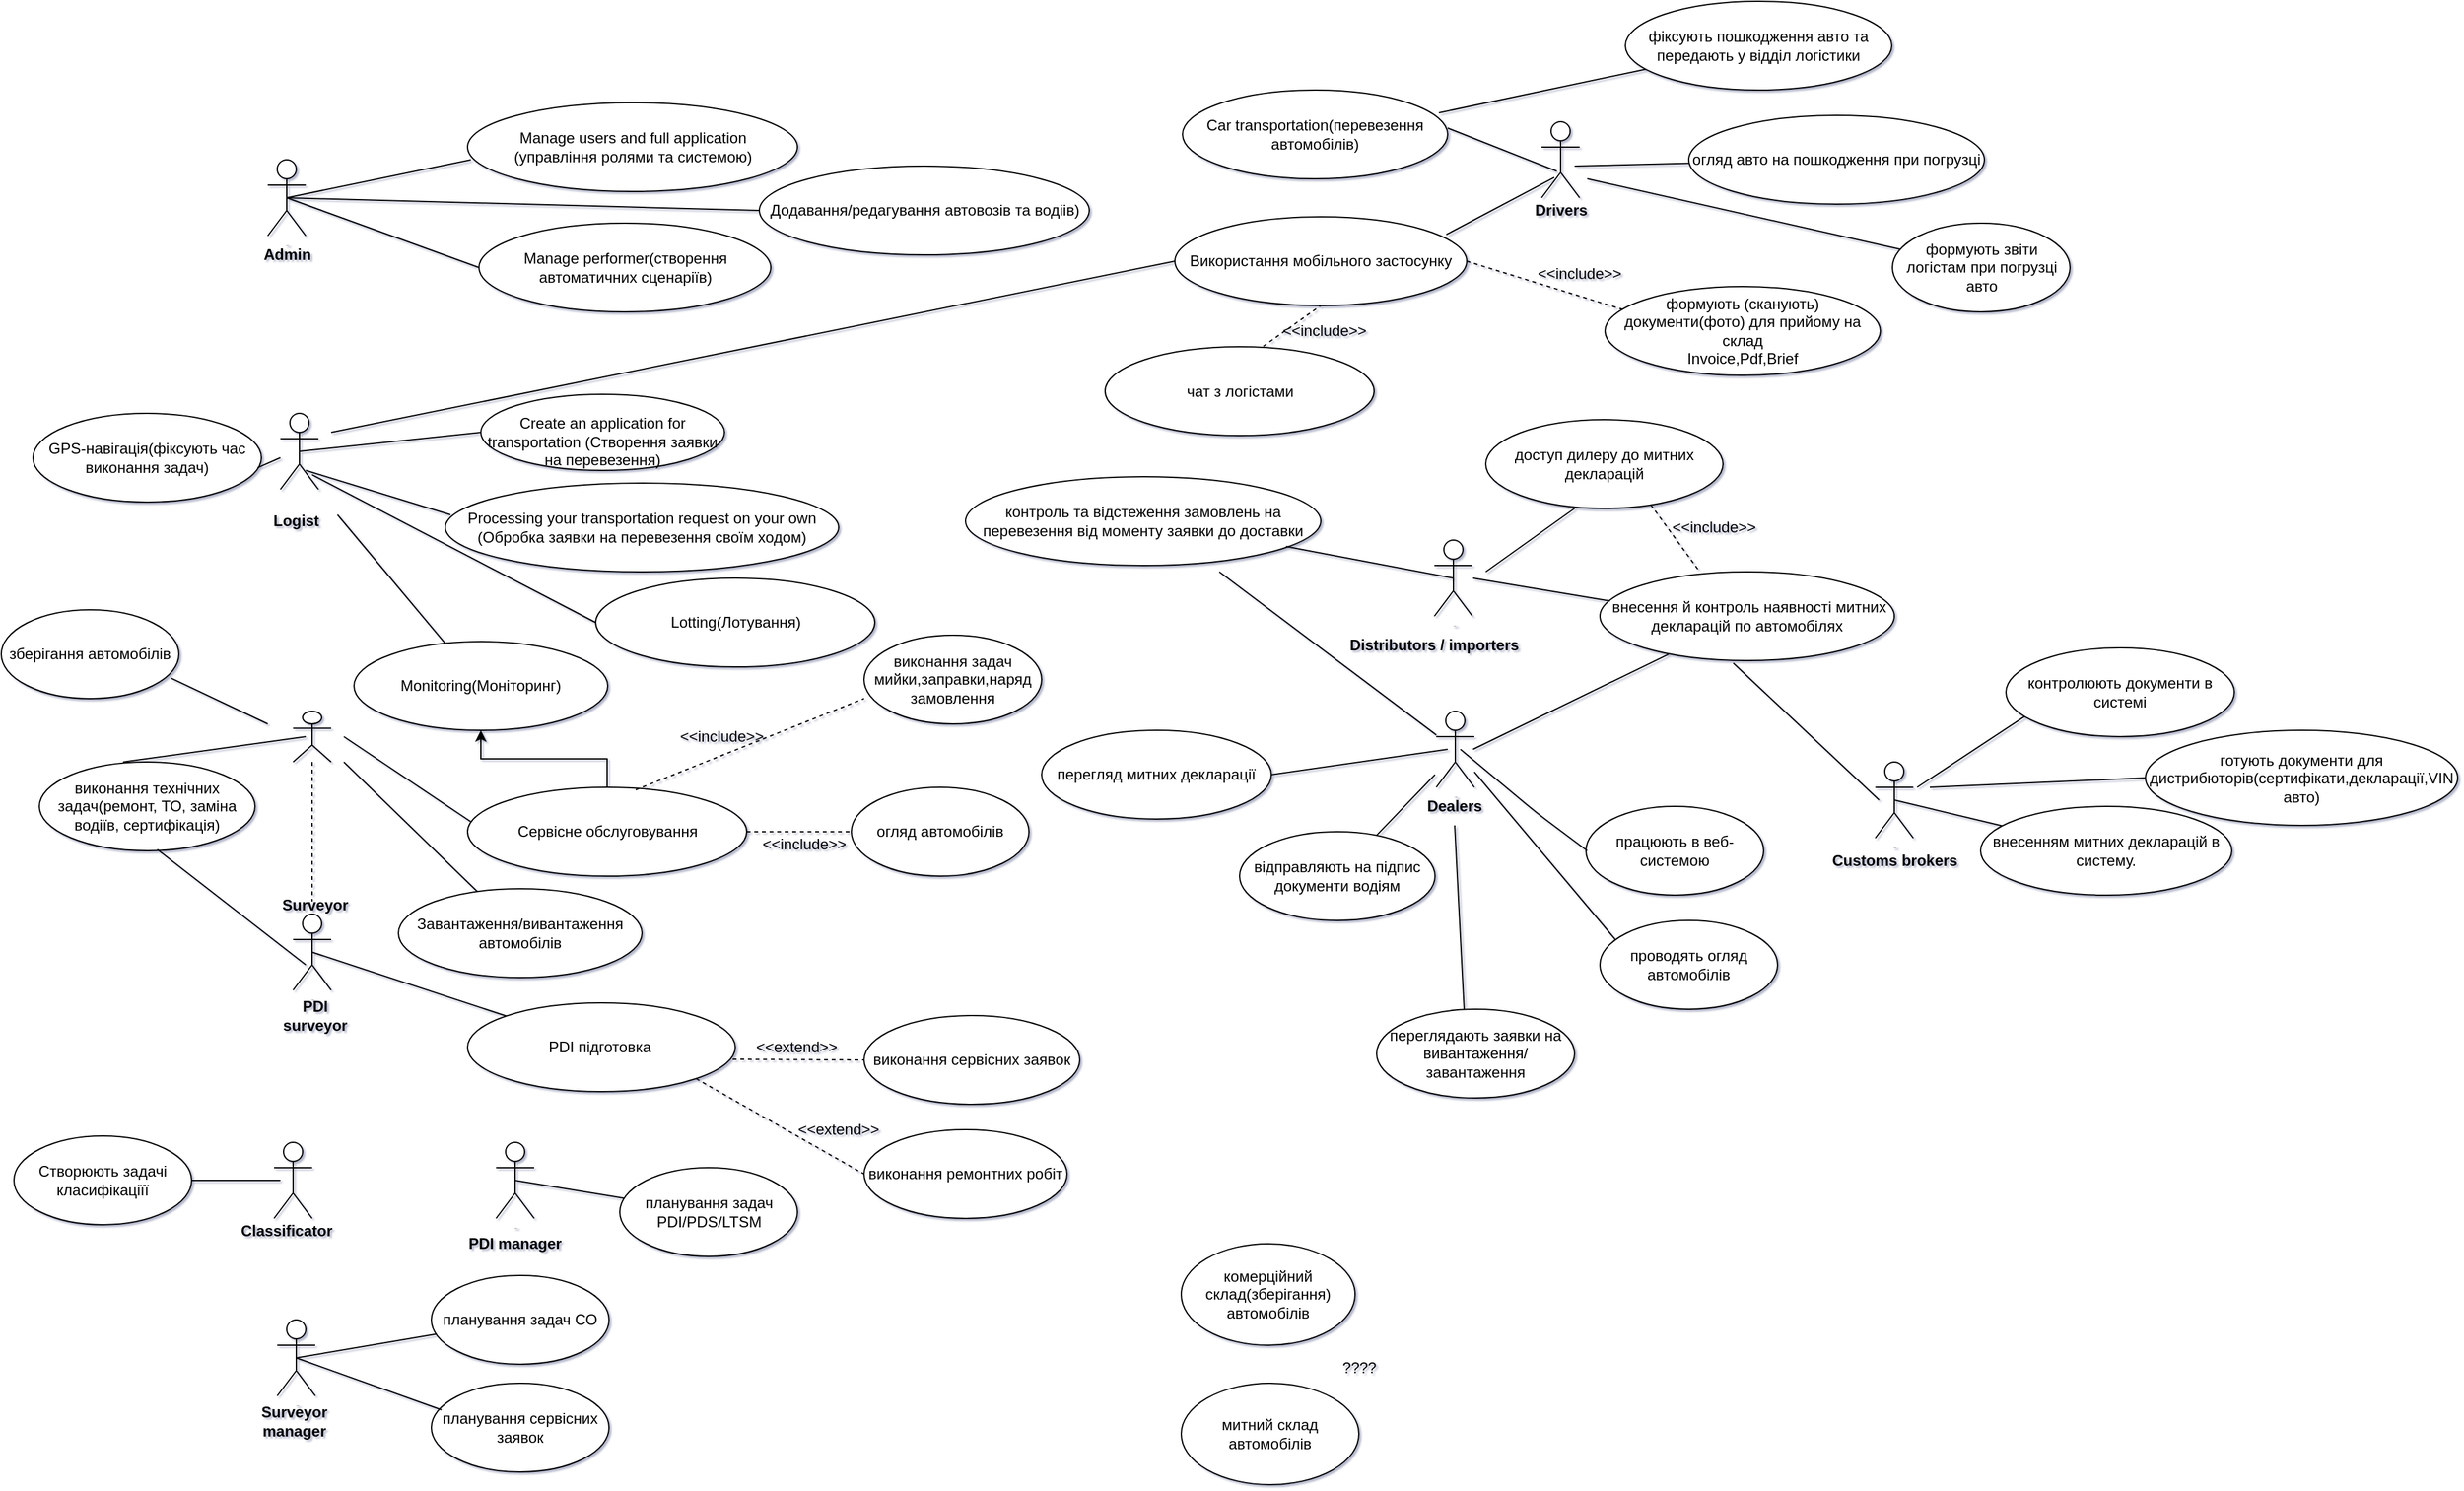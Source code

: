 <mxfile version="10.8.7" type="github"><diagram id="5whcgXVuGCMbvo6mKbPc" name="Page-1"><mxGraphModel dx="2461" dy="1965" grid="1" gridSize="10" guides="1" tooltips="1" connect="1" arrows="1" fold="1" page="1" pageScale="1" pageWidth="827" pageHeight="1169" background="none" math="0" shadow="1"><root><object label="" id="0"><mxCell/></object><mxCell id="1" parent="0"/><mxCell id="Q08epR4prEUGAhR8nIf7-2" value="Actor" style="shape=umlActor;verticalLabelPosition=bottom;labelBackgroundColor=#ffffff;verticalAlign=top;html=1;shadow=0;fontSize=1;" parent="1" vertex="1"><mxGeometry x="-150" y="-135" width="30" height="60" as="geometry"/></mxCell><mxCell id="Q08epR4prEUGAhR8nIf7-33" value="Actor" style="shape=umlActor;verticalLabelPosition=bottom;labelBackgroundColor=#ffffff;verticalAlign=top;html=1;noLabel=1;fontColor=none;fontSize=1;" parent="1" vertex="1"><mxGeometry x="-140" y="65" width="30" height="60" as="geometry"/></mxCell><mxCell id="Q08epR4prEUGAhR8nIf7-10" value="Manage users and full application&lt;br&gt;(управління ролями та системою)&lt;br&gt;" style="ellipse;whiteSpace=wrap;html=1;" parent="1" vertex="1"><mxGeometry x="7.5" y="-180" width="260" height="70" as="geometry"/></mxCell><mxCell id="Q08epR4prEUGAhR8nIf7-16" value="Manage performer(створення автоматичних сценаріїв)" style="ellipse;whiteSpace=wrap;html=1;" parent="1" vertex="1"><mxGeometry x="16.5" y="-85" width="230" height="70" as="geometry"/></mxCell><mxCell id="Q08epR4prEUGAhR8nIf7-21" value="&lt;br&gt;&lt;span&gt;Create an application for transportation (&lt;/span&gt;&lt;span&gt;Створення заявки на перевезення)&lt;/span&gt;&lt;br&gt;" style="ellipse;whiteSpace=wrap;html=1;" parent="1" vertex="1"><mxGeometry x="18" y="50" width="192" height="60" as="geometry"/></mxCell><mxCell id="Q08epR4prEUGAhR8nIf7-61" value="Processing your transportation request on your own (&lt;span&gt;Обробка заявки на перевезення своїм ходом)&lt;/span&gt;&lt;br&gt;" style="ellipse;whiteSpace=wrap;html=1;" parent="1" vertex="1"><mxGeometry x="-10" y="120" width="310" height="70" as="geometry"/></mxCell><mxCell id="Q08epR4prEUGAhR8nIf7-64" value="Lotting(Лотування)" style="ellipse;whiteSpace=wrap;html=1;" parent="1" vertex="1"><mxGeometry x="108.5" y="195" width="220" height="70" as="geometry"/></mxCell><mxCell id="Q08epR4prEUGAhR8nIf7-65" value="Monitoring(Моніторинг)" style="ellipse;whiteSpace=wrap;html=1;" parent="1" vertex="1"><mxGeometry x="-82" y="245" width="200" height="70" as="geometry"/></mxCell><mxCell id="uqE7PagjsA2GaPM_TBdZ-7" value="" style="edgeStyle=orthogonalEdgeStyle;rounded=0;orthogonalLoop=1;jettySize=auto;html=1;" edge="1" parent="1" source="Q08epR4prEUGAhR8nIf7-73" target="Q08epR4prEUGAhR8nIf7-65"><mxGeometry relative="1" as="geometry"/></mxCell><mxCell id="Q08epR4prEUGAhR8nIf7-73" value="Сервісне обслуговування" style="ellipse;whiteSpace=wrap;html=1;shadow=0;" parent="1" vertex="1"><mxGeometry x="7.5" y="360" width="220" height="70" as="geometry"/></mxCell><mxCell id="Q08epR4prEUGAhR8nIf7-74" value="PDI підготовка&amp;nbsp;" style="ellipse;whiteSpace=wrap;html=1;shadow=0;" parent="1" vertex="1"><mxGeometry x="7.5" y="530" width="211" height="70" as="geometry"/></mxCell><mxCell id="Q08epR4prEUGAhR8nIf7-76" value="Actor" style="shape=umlActor;verticalLabelPosition=bottom;labelBackgroundColor=#ffffff;verticalAlign=top;html=1;shadow=0;fontSize=1;" parent="1" vertex="1"><mxGeometry x="854" y="-165" width="30" height="60" as="geometry"/></mxCell><mxCell id="Q08epR4prEUGAhR8nIf7-78" value="Використання мобільного застосунку" style="ellipse;whiteSpace=wrap;html=1;shadow=0;" parent="1" vertex="1"><mxGeometry x="565" y="-90" width="230" height="70" as="geometry"/></mxCell><mxCell id="Q08epR4prEUGAhR8nIf7-82" value="Admin" style="text;html=1;strokeColor=none;fillColor=none;align=center;verticalAlign=middle;whiteSpace=wrap;rounded=0;shadow=0;fontStyle=1" parent="1" vertex="1"><mxGeometry x="-167.5" y="-70" width="65" height="20" as="geometry"/></mxCell><mxCell id="Q08epR4prEUGAhR8nIf7-84" value="Logist" style="text;html=1;strokeColor=none;fillColor=none;align=center;verticalAlign=middle;whiteSpace=wrap;rounded=0;shadow=0;fontStyle=1" parent="1" vertex="1"><mxGeometry x="-160" y="140" width="65" height="20" as="geometry"/></mxCell><mxCell id="Q08epR4prEUGAhR8nIf7-86" value="Drivers" style="text;html=1;strokeColor=none;fillColor=none;align=center;verticalAlign=middle;whiteSpace=wrap;rounded=0;shadow=0;fontStyle=1" parent="1" vertex="1"><mxGeometry x="836.5" y="-105" width="65" height="20" as="geometry"/></mxCell><mxCell id="Q08epR4prEUGAhR8nIf7-97" value="&lt;br&gt;&lt;span&gt;Surveyor&lt;/span&gt;&lt;br&gt;" style="text;html=1;strokeColor=none;fillColor=none;align=center;verticalAlign=middle;whiteSpace=wrap;rounded=0;shadow=0;fontStyle=1" parent="1" vertex="1"><mxGeometry x="-150" y="430" width="75" height="30" as="geometry"/></mxCell><mxCell id="Q08epR4prEUGAhR8nIf7-99" value="PDI surveyor" style="text;html=1;strokeColor=none;fillColor=none;align=center;verticalAlign=middle;whiteSpace=wrap;rounded=0;shadow=0;fontStyle=1" parent="1" vertex="1"><mxGeometry x="-145" y="530" width="65" height="20" as="geometry"/></mxCell><mxCell id="Q08epR4prEUGAhR8nIf7-102" value="Actor" style="shape=umlActor;verticalLabelPosition=bottom;labelBackgroundColor=#ffffff;verticalAlign=top;html=1;outlineConnect=0;shadow=0;fontSize=1;fontColor=none;" parent="1" vertex="1"><mxGeometry x="769.5" y="165" width="30" height="60" as="geometry"/></mxCell><mxCell id="Q08epR4prEUGAhR8nIf7-103" value="Actor" style="shape=umlActor;verticalLabelPosition=bottom;labelBackgroundColor=#ffffff;verticalAlign=top;html=1;outlineConnect=0;shadow=0;fontSize=1;fontColor=none;" parent="1" vertex="1"><mxGeometry x="1117" y="340" width="30" height="60" as="geometry"/></mxCell><mxCell id="Q08epR4prEUGAhR8nIf7-104" value="&lt;br&gt;&lt;span&gt;Distributors / importers&lt;/span&gt;&lt;br&gt;" style="text;html=1;strokeColor=none;fillColor=none;align=center;verticalAlign=middle;whiteSpace=wrap;rounded=0;shadow=0;fontStyle=1" parent="1" vertex="1"><mxGeometry x="701" y="225" width="137" height="30" as="geometry"/></mxCell><mxCell id="Q08epR4prEUGAhR8nIf7-106" value="&lt;br&gt;&lt;span&gt;Customs brokers&lt;/span&gt;&lt;br&gt;" style="text;html=1;strokeColor=none;fillColor=none;align=center;verticalAlign=middle;whiteSpace=wrap;rounded=0;shadow=0;fontStyle=1" parent="1" vertex="1"><mxGeometry x="1063.5" y="395" width="137" height="30" as="geometry"/></mxCell><mxCell id="Q08epR4prEUGAhR8nIf7-107" value="Actor" style="shape=umlActor;verticalLabelPosition=bottom;labelBackgroundColor=#ffffff;verticalAlign=top;html=1;outlineConnect=0;shadow=0;fontSize=1;fontColor=none;" parent="1" vertex="1"><mxGeometry x="771" y="300" width="30" height="60" as="geometry"/></mxCell><mxCell id="Q08epR4prEUGAhR8nIf7-109" value="Dealers" style="text;html=1;strokeColor=none;fillColor=none;align=center;verticalAlign=middle;whiteSpace=wrap;rounded=0;shadow=0;fontStyle=1" parent="1" vertex="1"><mxGeometry x="717" y="360" width="137" height="30" as="geometry"/></mxCell><mxCell id="Q08epR4prEUGAhR8nIf7-110" value="Додавання/редагування автовозів та водіів)&lt;br&gt;" style="ellipse;whiteSpace=wrap;html=1;" parent="1" vertex="1"><mxGeometry x="237.5" y="-130" width="260" height="70" as="geometry"/></mxCell><mxCell id="phRcH1ESiRIvlaLtqdOY-1" value="&lt;span&gt;контроль та відстеження замовлень на перевезення від моменту заявки до доставки&lt;/span&gt;" style="ellipse;whiteSpace=wrap;html=1;shadow=0;" parent="1" vertex="1"><mxGeometry x="400" y="115" width="280" height="70" as="geometry"/></mxCell><mxCell id="phRcH1ESiRIvlaLtqdOY-2" value="&lt;div dir=&quot;ltr&quot; id=&quot;tw-target-text&quot;&gt;&lt;span tabindex=&quot;0&quot; lang=&quot;en&quot;&gt;Car transportation(перевезення автомобілів)&lt;/span&gt;&lt;/div&gt;" style="ellipse;whiteSpace=wrap;html=1;shadow=0;fontFamily=Helvetica;" parent="1" vertex="1"><mxGeometry x="571" y="-190" width="209" height="70" as="geometry"/></mxCell><mxCell id="phRcH1ESiRIvlaLtqdOY-27" value="" style="endArrow=none;html=1;fontFamily=Helvetica;fontSize=1;fontColor=none;exitX=0.902;exitY=0.786;exitDx=0;exitDy=0;exitPerimeter=0;entryX=0.5;entryY=0.5;entryDx=0;entryDy=0;entryPerimeter=0;" parent="1" source="phRcH1ESiRIvlaLtqdOY-1" target="Q08epR4prEUGAhR8nIf7-102" edge="1"><mxGeometry width="50" height="50" relative="1" as="geometry"><mxPoint x="690" y="220" as="sourcePoint"/><mxPoint x="740" y="170" as="targetPoint"/></mxGeometry></mxCell><mxCell id="phRcH1ESiRIvlaLtqdOY-30" value="" style="endArrow=none;html=1;fontFamily=Helvetica;fontSize=1;fontColor=none;entryX=0.4;entryY=0.65;entryDx=0;entryDy=0;entryPerimeter=0;" parent="1" target="Q08epR4prEUGAhR8nIf7-76" edge="1"><mxGeometry width="50" height="50" relative="1" as="geometry"><mxPoint x="780" y="-160" as="sourcePoint"/><mxPoint x="830" y="-210" as="targetPoint"/></mxGeometry></mxCell><mxCell id="phRcH1ESiRIvlaLtqdOY-32" value="" style="endArrow=none;html=1;fontFamily=Helvetica;fontSize=1;fontColor=none;entryX=0.333;entryY=0.733;entryDx=0;entryDy=0;entryPerimeter=0;exitX=0.93;exitY=0.2;exitDx=0;exitDy=0;exitPerimeter=0;" parent="1" source="Q08epR4prEUGAhR8nIf7-78" target="Q08epR4prEUGAhR8nIf7-76" edge="1"><mxGeometry width="50" height="50" relative="1" as="geometry"><mxPoint x="777" y="-60" as="sourcePoint"/><mxPoint x="827" y="-110" as="targetPoint"/></mxGeometry></mxCell><mxCell id="phRcH1ESiRIvlaLtqdOY-41" value="Actor" style="shape=umlActor;verticalLabelPosition=bottom;labelBackgroundColor=#ffffff;verticalAlign=top;html=1;outlineConnect=0;shadow=0;fontFamily=Helvetica;fontSize=1;fontColor=none;" parent="1" vertex="1"><mxGeometry x="-130" y="460" width="30" height="60" as="geometry"/></mxCell><mxCell id="phRcH1ESiRIvlaLtqdOY-42" value="" style="shape=umlLifeline;participant=umlActor;perimeter=lifelinePerimeter;whiteSpace=wrap;html=1;container=1;collapsible=0;recursiveResize=0;verticalAlign=top;spacingTop=36;labelBackgroundColor=#ffffff;outlineConnect=0;shadow=0;fontFamily=Helvetica;fontSize=1;fontColor=none;" parent="1" vertex="1"><mxGeometry x="-130" y="300" width="30" height="150" as="geometry"/></mxCell><mxCell id="phRcH1ESiRIvlaLtqdOY-49" value="" style="endArrow=none;html=1;fontFamily=Helvetica;fontSize=1;fontColor=none;entryX=0.011;entryY=0.386;entryDx=0;entryDy=0;entryPerimeter=0;" parent="1" target="Q08epR4prEUGAhR8nIf7-73" edge="1"><mxGeometry width="50" height="50" relative="1" as="geometry"><mxPoint x="-90" y="320" as="sourcePoint"/><mxPoint y="430" as="targetPoint"/><Array as="points"/></mxGeometry></mxCell><mxCell id="phRcH1ESiRIvlaLtqdOY-50" value="" style="endArrow=none;dashed=1;html=1;fontFamily=Helvetica;fontSize=1;fontColor=none;entryX=0.5;entryY=1;entryDx=0;entryDy=0;" parent="1" target="Q08epR4prEUGAhR8nIf7-78" edge="1"><mxGeometry width="50" height="50" relative="1" as="geometry"><mxPoint x="620" y="22.5" as="sourcePoint"/><mxPoint x="670" y="-10" as="targetPoint"/></mxGeometry></mxCell><mxCell id="phRcH1ESiRIvlaLtqdOY-51" value="чат з логістами" style="ellipse;html=1;shadow=0;fontFamily=Helvetica;fontSize=12;fontColor=none;" parent="1" vertex="1"><mxGeometry x="510" y="12.5" width="212" height="70" as="geometry"/></mxCell><mxCell id="phRcH1ESiRIvlaLtqdOY-56" value="&amp;lt;&amp;lt;include&amp;gt;&amp;gt;" style="text;html=1;strokeColor=none;fillColor=none;align=center;verticalAlign=middle;whiteSpace=wrap;rounded=0;shadow=0;fontFamily=Helvetica;fontSize=12;fontColor=none;" parent="1" vertex="1"><mxGeometry x="663" y="-10" width="40" height="20" as="geometry"/></mxCell><mxCell id="phRcH1ESiRIvlaLtqdOY-63" value="" style="endArrow=none;html=1;fontFamily=Helvetica;fontSize=12;fontColor=none;exitX=0.5;exitY=0.5;exitDx=0;exitDy=0;exitPerimeter=0;" parent="1" source="phRcH1ESiRIvlaLtqdOY-41" target="Q08epR4prEUGAhR8nIf7-74" edge="1"><mxGeometry width="50" height="50" relative="1" as="geometry"><mxPoint x="-170" y="700" as="sourcePoint"/><mxPoint x="-120" y="650" as="targetPoint"/></mxGeometry></mxCell><mxCell id="phRcH1ESiRIvlaLtqdOY-69" value="" style="endArrow=none;html=1;fontFamily=Helvetica;fontSize=12;fontColor=none;" parent="1" target="Q08epR4prEUGAhR8nIf7-107" edge="1"><mxGeometry width="50" height="50" relative="1" as="geometry"><mxPoint x="600" y="190" as="sourcePoint"/><mxPoint x="843" y="225" as="targetPoint"/></mxGeometry></mxCell><mxCell id="phRcH1ESiRIvlaLtqdOY-70" value="" style="endArrow=none;html=1;fontFamily=Helvetica;fontSize=12;fontColor=none;entryX=0.01;entryY=0.643;entryDx=0;entryDy=0;entryPerimeter=0;exitX=0.5;exitY=0.5;exitDx=0;exitDy=0;exitPerimeter=0;" parent="1" source="Q08epR4prEUGAhR8nIf7-2" target="Q08epR4prEUGAhR8nIf7-10" edge="1"><mxGeometry width="50" height="50" relative="1" as="geometry"><mxPoint x="-90" y="-105" as="sourcePoint"/><mxPoint x="-40" y="-155" as="targetPoint"/></mxGeometry></mxCell><mxCell id="phRcH1ESiRIvlaLtqdOY-71" value="" style="endArrow=none;html=1;fontFamily=Helvetica;fontSize=12;fontColor=none;entryX=0;entryY=0.5;entryDx=0;entryDy=0;exitX=0.5;exitY=0.5;exitDx=0;exitDy=0;exitPerimeter=0;" parent="1" source="Q08epR4prEUGAhR8nIf7-2" target="Q08epR4prEUGAhR8nIf7-16" edge="1"><mxGeometry width="50" height="50" relative="1" as="geometry"><mxPoint x="-70" y="20" as="sourcePoint"/><mxPoint x="-20" y="-30" as="targetPoint"/></mxGeometry></mxCell><mxCell id="phRcH1ESiRIvlaLtqdOY-72" value="" style="endArrow=none;html=1;fontFamily=Helvetica;fontSize=12;fontColor=none;entryX=0;entryY=0.5;entryDx=0;entryDy=0;exitX=0.5;exitY=0.5;exitDx=0;exitDy=0;exitPerimeter=0;" parent="1" source="Q08epR4prEUGAhR8nIf7-2" target="Q08epR4prEUGAhR8nIf7-110" edge="1"><mxGeometry width="50" height="50" relative="1" as="geometry"><mxPoint x="-22.5" y="-70" as="sourcePoint"/><mxPoint x="27.5" y="-120" as="targetPoint"/></mxGeometry></mxCell><mxCell id="phRcH1ESiRIvlaLtqdOY-73" value="Завантаження/вивантаження автомобілів" style="ellipse;whiteSpace=wrap;html=1;shadow=0;fontFamily=Helvetica;fontSize=12;fontColor=none;" parent="1" vertex="1"><mxGeometry x="-47" y="440" width="192" height="70" as="geometry"/></mxCell><mxCell id="phRcH1ESiRIvlaLtqdOY-74" value="" style="endArrow=none;html=1;fontFamily=Helvetica;fontSize=12;fontColor=none;" parent="1" target="phRcH1ESiRIvlaLtqdOY-73" edge="1"><mxGeometry width="50" height="50" relative="1" as="geometry"><mxPoint x="-90" y="340" as="sourcePoint"/><mxPoint x="90" y="450" as="targetPoint"/></mxGeometry></mxCell><mxCell id="phRcH1ESiRIvlaLtqdOY-75" value="&amp;lt;&amp;lt;extend&amp;gt;&amp;gt;" style="text;html=1;strokeColor=none;fillColor=none;align=center;verticalAlign=middle;whiteSpace=wrap;rounded=0;shadow=0;fontFamily=Helvetica;fontSize=12;fontColor=none;" parent="1" vertex="1"><mxGeometry x="246.5" y="555" width="40" height="20" as="geometry"/></mxCell><mxCell id="phRcH1ESiRIvlaLtqdOY-78" value="" style="endArrow=none;dashed=1;html=1;fontFamily=Helvetica;fontSize=12;fontColor=none;" parent="1" edge="1"><mxGeometry width="50" height="50" relative="1" as="geometry"><mxPoint x="216.5" y="574.5" as="sourcePoint"/><mxPoint x="320" y="575" as="targetPoint"/></mxGeometry></mxCell><mxCell id="phRcH1ESiRIvlaLtqdOY-79" value="виконання сервісних заявок" style="ellipse;whiteSpace=wrap;html=1;shadow=0;fontFamily=Helvetica;fontSize=12;fontColor=none;" parent="1" vertex="1"><mxGeometry x="320" y="540" width="170" height="70" as="geometry"/></mxCell><mxCell id="phRcH1ESiRIvlaLtqdOY-80" value="виконання ремонтних робіт" style="ellipse;whiteSpace=wrap;html=1;shadow=0;fontFamily=Helvetica;fontSize=12;fontColor=none;" parent="1" vertex="1"><mxGeometry x="320" y="630" width="160" height="70" as="geometry"/></mxCell><mxCell id="phRcH1ESiRIvlaLtqdOY-81" value="" style="endArrow=none;dashed=1;html=1;fontFamily=Helvetica;fontSize=12;fontColor=none;entryX=0;entryY=0.5;entryDx=0;entryDy=0;exitX=1;exitY=1;exitDx=0;exitDy=0;" parent="1" source="Q08epR4prEUGAhR8nIf7-74" target="phRcH1ESiRIvlaLtqdOY-80" edge="1"><mxGeometry width="50" height="50" relative="1" as="geometry"><mxPoint x="150" y="720" as="sourcePoint"/><mxPoint x="200" y="670" as="targetPoint"/></mxGeometry></mxCell><mxCell id="phRcH1ESiRIvlaLtqdOY-82" value="&amp;lt;&amp;lt;extend&amp;gt;&amp;gt;" style="text;html=1;strokeColor=none;fillColor=none;align=center;verticalAlign=middle;whiteSpace=wrap;rounded=0;shadow=0;fontFamily=Helvetica;fontSize=12;fontColor=none;" parent="1" vertex="1"><mxGeometry x="280" y="620" width="40" height="20" as="geometry"/></mxCell><mxCell id="phRcH1ESiRIvlaLtqdOY-86" value="" style="endArrow=none;html=1;fontFamily=Helvetica;fontSize=12;fontColor=none;entryX=0;entryY=0.5;entryDx=0;entryDy=0;exitX=0.5;exitY=0.5;exitDx=0;exitDy=0;exitPerimeter=0;" parent="1" source="Q08epR4prEUGAhR8nIf7-33" target="Q08epR4prEUGAhR8nIf7-21" edge="1"><mxGeometry width="50" height="50" relative="1" as="geometry"><mxPoint x="-90" y="60" as="sourcePoint"/><mxPoint x="-40" y="10" as="targetPoint"/></mxGeometry></mxCell><mxCell id="phRcH1ESiRIvlaLtqdOY-87" value="" style="endArrow=none;html=1;fontFamily=Helvetica;fontSize=12;fontColor=none;entryX=0.013;entryY=0.357;entryDx=0;entryDy=0;entryPerimeter=0;" parent="1" target="Q08epR4prEUGAhR8nIf7-61" edge="1"><mxGeometry width="50" height="50" relative="1" as="geometry"><mxPoint x="-120" y="110" as="sourcePoint"/><mxPoint x="-30" y="20" as="targetPoint"/></mxGeometry></mxCell><mxCell id="phRcH1ESiRIvlaLtqdOY-88" value="" style="endArrow=none;html=1;fontFamily=Helvetica;fontSize=12;fontColor=none;entryX=0;entryY=0.5;entryDx=0;entryDy=0;exitX=0.833;exitY=0.808;exitDx=0;exitDy=0;exitPerimeter=0;" parent="1" source="Q08epR4prEUGAhR8nIf7-33" target="Q08epR4prEUGAhR8nIf7-64" edge="1"><mxGeometry width="50" height="50" relative="1" as="geometry"><mxPoint x="-50" y="270" as="sourcePoint"/><mxPoint y="220" as="targetPoint"/></mxGeometry></mxCell><mxCell id="phRcH1ESiRIvlaLtqdOY-89" value="" style="endArrow=none;html=1;fontFamily=Helvetica;fontSize=12;fontColor=none;exitX=1;exitY=0.25;exitDx=0;exitDy=0;" parent="1" source="Q08epR4prEUGAhR8nIf7-84" target="Q08epR4prEUGAhR8nIf7-65" edge="1"><mxGeometry width="50" height="50" relative="1" as="geometry"><mxPoint x="-100" y="120" as="sourcePoint"/><mxPoint x="-30" y="220" as="targetPoint"/></mxGeometry></mxCell><mxCell id="phRcH1ESiRIvlaLtqdOY-92" value="&lt;span&gt;&amp;nbsp;внесення й контроль наявності митних декларацій по автомобілях&lt;/span&gt;" style="ellipse;whiteSpace=wrap;html=1;shadow=0;fontFamily=Helvetica;fontSize=12;fontColor=none;" parent="1" vertex="1"><mxGeometry x="900" y="190" width="232" height="70" as="geometry"/></mxCell><mxCell id="phRcH1ESiRIvlaLtqdOY-93" value="" style="endArrow=none;html=1;fontFamily=Helvetica;fontSize=12;fontColor=none;entryX=0.034;entryY=0.329;entryDx=0;entryDy=0;entryPerimeter=0;" parent="1" target="phRcH1ESiRIvlaLtqdOY-92" edge="1"><mxGeometry width="50" height="50" relative="1" as="geometry"><mxPoint x="800" y="195" as="sourcePoint"/><mxPoint x="900" y="210" as="targetPoint"/></mxGeometry></mxCell><mxCell id="phRcH1ESiRIvlaLtqdOY-94" value="" style="endArrow=none;html=1;fontFamily=Helvetica;fontSize=12;fontColor=none;entryX=0.233;entryY=0.929;entryDx=0;entryDy=0;entryPerimeter=0;" parent="1" target="phRcH1ESiRIvlaLtqdOY-92" edge="1"><mxGeometry width="50" height="50" relative="1" as="geometry"><mxPoint x="800" y="330" as="sourcePoint"/><mxPoint x="950" y="310" as="targetPoint"/></mxGeometry></mxCell><mxCell id="phRcH1ESiRIvlaLtqdOY-95" value="" style="endArrow=none;html=1;fontFamily=Helvetica;fontSize=12;fontColor=none;entryX=0.453;entryY=1.029;entryDx=0;entryDy=0;entryPerimeter=0;" parent="1" target="phRcH1ESiRIvlaLtqdOY-92" edge="1"><mxGeometry width="50" height="50" relative="1" as="geometry"><mxPoint x="1120" y="370" as="sourcePoint"/><mxPoint x="970" y="390" as="targetPoint"/></mxGeometry></mxCell><mxCell id="phRcH1ESiRIvlaLtqdOY-96" value="&lt;span&gt;доступ дилеру до митних декларацій&lt;/span&gt;" style="ellipse;whiteSpace=wrap;html=1;shadow=0;fontFamily=Helvetica;fontSize=12;fontColor=none;" parent="1" vertex="1"><mxGeometry x="810" y="70" width="187" height="70" as="geometry"/></mxCell><mxCell id="phRcH1ESiRIvlaLtqdOY-97" value="" style="endArrow=none;html=1;fontFamily=Helvetica;fontSize=12;fontColor=none;" parent="1" edge="1"><mxGeometry width="50" height="50" relative="1" as="geometry"><mxPoint x="810" y="190" as="sourcePoint"/><mxPoint x="880" y="140" as="targetPoint"/></mxGeometry></mxCell><mxCell id="phRcH1ESiRIvlaLtqdOY-98" value="" style="endArrow=none;dashed=1;html=1;fontFamily=Helvetica;fontSize=12;fontColor=none;entryX=0.336;entryY=-0.014;entryDx=0;entryDy=0;entryPerimeter=0;exitX=0.695;exitY=0.957;exitDx=0;exitDy=0;exitPerimeter=0;" parent="1" source="phRcH1ESiRIvlaLtqdOY-96" target="phRcH1ESiRIvlaLtqdOY-92" edge="1"><mxGeometry width="50" height="50" relative="1" as="geometry"><mxPoint x="930" y="190" as="sourcePoint"/><mxPoint x="980" y="140" as="targetPoint"/></mxGeometry></mxCell><mxCell id="phRcH1ESiRIvlaLtqdOY-99" value="&amp;lt;&amp;lt;include&amp;gt;&amp;gt;" style="text;html=1;strokeColor=none;fillColor=none;align=center;verticalAlign=middle;whiteSpace=wrap;rounded=0;shadow=0;fontFamily=Helvetica;fontSize=12;fontColor=none;" parent="1" vertex="1"><mxGeometry x="970" y="145" width="40" height="20" as="geometry"/></mxCell><mxCell id="phRcH1ESiRIvlaLtqdOY-100" value="&lt;span&gt;внесенням митних декларацій в систему.&lt;/span&gt;&lt;br&gt;" style="ellipse;whiteSpace=wrap;html=1;shadow=0;fontFamily=Helvetica;fontSize=12;fontColor=none;" parent="1" vertex="1"><mxGeometry x="1200" y="375" width="198" height="70" as="geometry"/></mxCell><mxCell id="phRcH1ESiRIvlaLtqdOY-101" value="" style="endArrow=none;html=1;fontFamily=Helvetica;fontSize=12;fontColor=none;entryX=0.5;entryY=0.5;entryDx=0;entryDy=0;entryPerimeter=0;" parent="1" source="phRcH1ESiRIvlaLtqdOY-100" target="Q08epR4prEUGAhR8nIf7-103" edge="1"><mxGeometry width="50" height="50" relative="1" as="geometry"><mxPoint x="690" y="520" as="sourcePoint"/><mxPoint x="740" y="470" as="targetPoint"/></mxGeometry></mxCell><mxCell id="phRcH1ESiRIvlaLtqdOY-103" value="&lt;span&gt;перегляд митних декларації&lt;/span&gt;" style="ellipse;whiteSpace=wrap;html=1;shadow=0;fontFamily=Helvetica;fontSize=12;fontColor=none;" parent="1" vertex="1"><mxGeometry x="460" y="315" width="181" height="70" as="geometry"/></mxCell><mxCell id="phRcH1ESiRIvlaLtqdOY-105" value="" style="endArrow=none;html=1;fontFamily=Helvetica;fontSize=12;fontColor=none;exitX=1;exitY=0.5;exitDx=0;exitDy=0;" parent="1" source="phRcH1ESiRIvlaLtqdOY-103" edge="1"><mxGeometry width="50" height="50" relative="1" as="geometry"><mxPoint x="670" y="380" as="sourcePoint"/><mxPoint x="780" y="330" as="targetPoint"/></mxGeometry></mxCell><mxCell id="phRcH1ESiRIvlaLtqdOY-106" value="&lt;span&gt;планування сервісних заявок&lt;/span&gt;" style="ellipse;whiteSpace=wrap;html=1;shadow=0;fontFamily=Helvetica;fontSize=12;fontColor=none;" parent="1" vertex="1"><mxGeometry x="-21" y="830" width="140" height="70" as="geometry"/></mxCell><mxCell id="phRcH1ESiRIvlaLtqdOY-109" value="&lt;span&gt;планування задач PDI/PDS/LTSM&lt;/span&gt;" style="ellipse;whiteSpace=wrap;html=1;shadow=0;fontFamily=Helvetica;fontSize=12;fontColor=none;" parent="1" vertex="1"><mxGeometry x="127.5" y="660" width="140" height="70" as="geometry"/></mxCell><mxCell id="phRcH1ESiRIvlaLtqdOY-110" value="виконання задач мийки,заправки,наряд замовлення" style="ellipse;whiteSpace=wrap;html=1;shadow=0;fontFamily=Helvetica;fontSize=12;fontColor=none;" parent="1" vertex="1"><mxGeometry x="320" y="240" width="140" height="70" as="geometry"/></mxCell><mxCell id="phRcH1ESiRIvlaLtqdOY-111" value="" style="endArrow=none;dashed=1;html=1;fontFamily=Helvetica;fontSize=12;fontColor=none;entryX=0;entryY=0.714;entryDx=0;entryDy=0;entryPerimeter=0;" parent="1" target="phRcH1ESiRIvlaLtqdOY-110" edge="1"><mxGeometry width="50" height="50" relative="1" as="geometry"><mxPoint x="140" y="362" as="sourcePoint"/><mxPoint x="540" y="230" as="targetPoint"/></mxGeometry></mxCell><mxCell id="phRcH1ESiRIvlaLtqdOY-112" value="&amp;lt;&amp;lt;include&amp;gt;&amp;gt;" style="text;html=1;strokeColor=none;fillColor=none;align=center;verticalAlign=middle;whiteSpace=wrap;rounded=0;shadow=0;fontFamily=Helvetica;fontSize=12;fontColor=none;" parent="1" vertex="1"><mxGeometry x="187.5" y="310" width="40" height="20" as="geometry"/></mxCell><mxCell id="phRcH1ESiRIvlaLtqdOY-115" value="виконання технічних задач(&lt;span&gt;ремонт, ТО, заміна водіїв, сертифікація)&lt;/span&gt;" style="ellipse;whiteSpace=wrap;html=1;shadow=0;fontFamily=Helvetica;fontSize=12;fontColor=none;" parent="1" vertex="1"><mxGeometry x="-330" y="340" width="170" height="70" as="geometry"/></mxCell><mxCell id="phRcH1ESiRIvlaLtqdOY-116" value="" style="endArrow=none;html=1;fontFamily=Helvetica;fontSize=12;fontColor=none;exitX=0.388;exitY=0;exitDx=0;exitDy=0;exitPerimeter=0;" parent="1" source="phRcH1ESiRIvlaLtqdOY-115" edge="1"><mxGeometry width="50" height="50" relative="1" as="geometry"><mxPoint x="-260" y="330" as="sourcePoint"/><mxPoint x="-120" y="320" as="targetPoint"/></mxGeometry></mxCell><mxCell id="phRcH1ESiRIvlaLtqdOY-117" value="" style="endArrow=none;html=1;fontFamily=Helvetica;fontSize=12;fontColor=none;exitX=0.547;exitY=0.986;exitDx=0;exitDy=0;exitPerimeter=0;" parent="1" source="phRcH1ESiRIvlaLtqdOY-115" edge="1"><mxGeometry width="50" height="50" relative="1" as="geometry"><mxPoint x="-240" y="490" as="sourcePoint"/><mxPoint x="-120" y="500" as="targetPoint"/></mxGeometry></mxCell><mxCell id="phRcH1ESiRIvlaLtqdOY-118" value="огляд автомобілів" style="ellipse;whiteSpace=wrap;html=1;shadow=0;fontFamily=Helvetica;fontSize=12;fontColor=none;" parent="1" vertex="1"><mxGeometry x="310" y="360" width="140" height="70" as="geometry"/></mxCell><mxCell id="phRcH1ESiRIvlaLtqdOY-121" value="&amp;lt;&amp;lt;include&amp;gt;&amp;gt;" style="text;html=1;strokeColor=none;fillColor=none;align=center;verticalAlign=middle;whiteSpace=wrap;rounded=0;shadow=0;fontFamily=Helvetica;fontSize=12;fontColor=none;" parent="1" vertex="1"><mxGeometry x="236" y="395" width="74" height="20" as="geometry"/></mxCell><mxCell id="phRcH1ESiRIvlaLtqdOY-122" value="" style="endArrow=none;dashed=1;html=1;fontFamily=Helvetica;fontSize=12;fontColor=none;entryX=0;entryY=0.5;entryDx=0;entryDy=0;" parent="1" source="Q08epR4prEUGAhR8nIf7-73" target="phRcH1ESiRIvlaLtqdOY-118" edge="1"><mxGeometry width="50" height="50" relative="1" as="geometry"><mxPoint x="77" y="480" as="sourcePoint"/><mxPoint x="257" y="408" as="targetPoint"/></mxGeometry></mxCell><mxCell id="phRcH1ESiRIvlaLtqdOY-123" value="Actor" style="shape=umlActor;verticalLabelPosition=bottom;labelBackgroundColor=#ffffff;verticalAlign=top;html=1;fontSize=1;" parent="1" vertex="1"><mxGeometry x="-145" y="640" width="30" height="60" as="geometry"/></mxCell><mxCell id="phRcH1ESiRIvlaLtqdOY-124" value="Actor" style="shape=umlActor;verticalLabelPosition=bottom;labelBackgroundColor=#ffffff;verticalAlign=top;html=1;fontSize=1;" parent="1" vertex="1"><mxGeometry x="30" y="640" width="30" height="60" as="geometry"/></mxCell><mxCell id="phRcH1ESiRIvlaLtqdOY-125" value="Actor" style="shape=umlActor;verticalLabelPosition=bottom;labelBackgroundColor=#ffffff;verticalAlign=top;html=1;fontSize=1;" parent="1" vertex="1"><mxGeometry x="-142.5" y="780" width="30" height="60" as="geometry"/></mxCell><mxCell id="phRcH1ESiRIvlaLtqdOY-126" value="Text" style="text;html=1;strokeColor=none;fillColor=none;align=center;verticalAlign=middle;whiteSpace=wrap;rounded=0;fontSize=1;" parent="1" vertex="1"><mxGeometry x="-150" y="700" width="40" height="20" as="geometry"/></mxCell><mxCell id="phRcH1ESiRIvlaLtqdOY-127" value="&lt;b&gt;Classificator&lt;/b&gt;" style="text;html=1;strokeColor=none;fillColor=none;align=center;verticalAlign=middle;whiteSpace=wrap;rounded=0;fontSize=12;" parent="1" vertex="1"><mxGeometry x="-185" y="700" width="100" height="20" as="geometry"/></mxCell><mxCell id="phRcH1ESiRIvlaLtqdOY-128" value="PDI manager" style="text;html=1;strokeColor=none;fillColor=none;align=center;verticalAlign=middle;whiteSpace=wrap;rounded=0;fontSize=12;fontStyle=1" parent="1" vertex="1"><mxGeometry x="-3" y="710" width="96" height="20" as="geometry"/></mxCell><mxCell id="phRcH1ESiRIvlaLtqdOY-129" value="Surveyor manager" style="text;html=1;strokeColor=none;fillColor=none;align=center;verticalAlign=middle;whiteSpace=wrap;rounded=0;fontSize=12;fontStyle=1" parent="1" vertex="1"><mxGeometry x="-173" y="850" width="88" height="20" as="geometry"/></mxCell><mxCell id="phRcH1ESiRIvlaLtqdOY-135" value="планування задач СО" style="ellipse;whiteSpace=wrap;html=1;shadow=0;fontFamily=Helvetica;fontSize=12;fontColor=none;" parent="1" vertex="1"><mxGeometry x="-21" y="745" width="140" height="70" as="geometry"/></mxCell><mxCell id="phRcH1ESiRIvlaLtqdOY-138" value="" style="endArrow=none;html=1;fontFamily=Helvetica;fontSize=12;fontColor=none;exitX=0.5;exitY=0.5;exitDx=0;exitDy=0;exitPerimeter=0;" parent="1" source="phRcH1ESiRIvlaLtqdOY-125" target="phRcH1ESiRIvlaLtqdOY-135" edge="1"><mxGeometry width="50" height="50" relative="1" as="geometry"><mxPoint x="-90" y="840" as="sourcePoint"/><mxPoint x="-40" y="790" as="targetPoint"/></mxGeometry></mxCell><mxCell id="phRcH1ESiRIvlaLtqdOY-139" value="" style="endArrow=none;html=1;fontFamily=Helvetica;fontSize=12;fontColor=none;entryX=0.057;entryY=0.3;entryDx=0;entryDy=0;entryPerimeter=0;exitX=0.5;exitY=0.5;exitDx=0;exitDy=0;exitPerimeter=0;" parent="1" source="phRcH1ESiRIvlaLtqdOY-125" target="phRcH1ESiRIvlaLtqdOY-106" edge="1"><mxGeometry width="50" height="50" relative="1" as="geometry"><mxPoint x="-71" y="880" as="sourcePoint"/><mxPoint x="-21" y="850" as="targetPoint"/></mxGeometry></mxCell><mxCell id="phRcH1ESiRIvlaLtqdOY-140" value="" style="endArrow=none;html=1;fontFamily=Helvetica;fontSize=12;fontColor=none;exitX=0.5;exitY=0.5;exitDx=0;exitDy=0;exitPerimeter=0;" parent="1" source="phRcH1ESiRIvlaLtqdOY-124" target="phRcH1ESiRIvlaLtqdOY-109" edge="1"><mxGeometry width="50" height="50" relative="1" as="geometry"><mxPoint x="77.5" y="720" as="sourcePoint"/><mxPoint x="127.5" y="670" as="targetPoint"/></mxGeometry></mxCell><mxCell id="phRcH1ESiRIvlaLtqdOY-141" value="працюють в веб-системою" style="ellipse;whiteSpace=wrap;html=1;shadow=0;fontFamily=Helvetica;fontSize=12;fontColor=none;" parent="1" vertex="1"><mxGeometry x="889" y="375" width="140" height="70" as="geometry"/></mxCell><mxCell id="phRcH1ESiRIvlaLtqdOY-142" value="" style="endArrow=none;html=1;fontFamily=Helvetica;fontSize=12;fontColor=none;" parent="1" edge="1"><mxGeometry width="50" height="50" relative="1" as="geometry"><mxPoint x="890" y="410" as="sourcePoint"/><mxPoint x="790" y="330" as="targetPoint"/><Array as="points"><mxPoint x="850" y="380"/></Array></mxGeometry></mxCell><mxCell id="phRcH1ESiRIvlaLtqdOY-143" value="проводять огляд автомобілів" style="ellipse;whiteSpace=wrap;html=1;shadow=0;fontFamily=Helvetica;fontSize=12;fontColor=none;" parent="1" vertex="1"><mxGeometry x="900" y="465" width="140" height="70" as="geometry"/></mxCell><mxCell id="phRcH1ESiRIvlaLtqdOY-144" value="" style="endArrow=none;html=1;fontFamily=Helvetica;fontSize=12;fontColor=none;entryX=0.086;entryY=0.214;entryDx=0;entryDy=0;entryPerimeter=0;" parent="1" source="Q08epR4prEUGAhR8nIf7-107" target="phRcH1ESiRIvlaLtqdOY-143" edge="1"><mxGeometry width="50" height="50" relative="1" as="geometry"><mxPoint x="830" y="470" as="sourcePoint"/><mxPoint x="880" y="420" as="targetPoint"/></mxGeometry></mxCell><mxCell id="phRcH1ESiRIvlaLtqdOY-145" value="відправляють на підпис документи водіям" style="ellipse;whiteSpace=wrap;html=1;shadow=0;fontFamily=Helvetica;fontSize=12;fontColor=none;" parent="1" vertex="1"><mxGeometry x="616" y="395" width="154" height="70" as="geometry"/></mxCell><mxCell id="phRcH1ESiRIvlaLtqdOY-146" value="" style="endArrow=none;html=1;fontFamily=Helvetica;fontSize=12;fontColor=none;" parent="1" source="phRcH1ESiRIvlaLtqdOY-145" edge="1"><mxGeometry width="50" height="50" relative="1" as="geometry"><mxPoint x="760" y="440" as="sourcePoint"/><mxPoint x="770" y="350" as="targetPoint"/></mxGeometry></mxCell><mxCell id="phRcH1ESiRIvlaLtqdOY-148" value="формують (сканують) документи(фото) для прийому на склад&lt;br&gt;Invoice,Pdf,Brief&lt;br&gt;" style="ellipse;whiteSpace=wrap;html=1;shadow=0;fontFamily=Helvetica;fontSize=12;fontColor=none;" parent="1" vertex="1"><mxGeometry x="904" y="-35" width="217" height="70" as="geometry"/></mxCell><mxCell id="phRcH1ESiRIvlaLtqdOY-149" value="" style="endArrow=none;dashed=1;html=1;fontFamily=Helvetica;fontSize=12;fontColor=none;entryX=0.063;entryY=0.257;entryDx=0;entryDy=0;entryPerimeter=0;exitX=1;exitY=0.5;exitDx=0;exitDy=0;" parent="1" source="Q08epR4prEUGAhR8nIf7-78" target="phRcH1ESiRIvlaLtqdOY-148" edge="1"><mxGeometry width="50" height="50" relative="1" as="geometry"><mxPoint x="820" y="10" as="sourcePoint"/><mxPoint x="870" y="-40" as="targetPoint"/></mxGeometry></mxCell><mxCell id="phRcH1ESiRIvlaLtqdOY-150" value="&amp;lt;&amp;lt;include&amp;gt;&amp;gt;" style="text;html=1;strokeColor=none;fillColor=none;align=center;verticalAlign=middle;whiteSpace=wrap;rounded=0;shadow=0;fontFamily=Helvetica;fontSize=12;fontColor=none;" parent="1" vertex="1"><mxGeometry x="863.5" y="-55" width="40" height="20" as="geometry"/></mxCell><mxCell id="phRcH1ESiRIvlaLtqdOY-151" value="огляд авто на пошкодження при погрузці" style="ellipse;whiteSpace=wrap;html=1;shadow=0;fontFamily=Helvetica;fontSize=12;fontColor=none;" parent="1" vertex="1"><mxGeometry x="970" y="-170" width="233" height="70" as="geometry"/></mxCell><mxCell id="phRcH1ESiRIvlaLtqdOY-152" value="" style="endArrow=none;html=1;fontFamily=Helvetica;fontSize=12;fontColor=none;" parent="1" target="phRcH1ESiRIvlaLtqdOY-151" edge="1"><mxGeometry width="50" height="50" relative="1" as="geometry"><mxPoint x="880" y="-130" as="sourcePoint"/><mxPoint x="950" y="-230" as="targetPoint"/></mxGeometry></mxCell><mxCell id="phRcH1ESiRIvlaLtqdOY-153" value="формують звіти логістам при погрузці авто" style="ellipse;whiteSpace=wrap;html=1;shadow=0;fontFamily=Helvetica;fontSize=12;fontColor=none;" parent="1" vertex="1"><mxGeometry x="1130.5" y="-85" width="140" height="70" as="geometry"/></mxCell><mxCell id="phRcH1ESiRIvlaLtqdOY-154" value="" style="endArrow=none;html=1;fontFamily=Helvetica;fontSize=12;fontColor=none;" parent="1" target="phRcH1ESiRIvlaLtqdOY-153" edge="1"><mxGeometry width="50" height="50" relative="1" as="geometry"><mxPoint x="890" y="-120" as="sourcePoint"/><mxPoint x="1090" y="-90" as="targetPoint"/></mxGeometry></mxCell><mxCell id="phRcH1ESiRIvlaLtqdOY-155" value="контролюють документи в системі" style="ellipse;whiteSpace=wrap;html=1;shadow=0;fontFamily=Helvetica;fontSize=12;fontColor=none;" parent="1" vertex="1"><mxGeometry x="1220" y="250" width="180" height="70" as="geometry"/></mxCell><mxCell id="phRcH1ESiRIvlaLtqdOY-156" value="" style="endArrow=none;html=1;fontFamily=Helvetica;fontSize=12;fontColor=none;entryX=0.083;entryY=0.771;entryDx=0;entryDy=0;entryPerimeter=0;" parent="1" target="phRcH1ESiRIvlaLtqdOY-155" edge="1"><mxGeometry width="50" height="50" relative="1" as="geometry"><mxPoint x="1150" y="360" as="sourcePoint"/><mxPoint x="1220" y="285" as="targetPoint"/></mxGeometry></mxCell><mxCell id="phRcH1ESiRIvlaLtqdOY-157" value="готують документи для дистрибюторів(сертифікати,декларації,VIN авто)" style="ellipse;whiteSpace=wrap;html=1;shadow=0;fontFamily=Helvetica;fontSize=12;fontColor=none;" parent="1" vertex="1"><mxGeometry x="1330" y="315" width="246" height="75" as="geometry"/></mxCell><mxCell id="phRcH1ESiRIvlaLtqdOY-158" value="" style="endArrow=none;html=1;fontFamily=Helvetica;fontSize=12;fontColor=none;entryX=0;entryY=0.5;entryDx=0;entryDy=0;" parent="1" target="phRcH1ESiRIvlaLtqdOY-157" edge="1"><mxGeometry width="50" height="50" relative="1" as="geometry"><mxPoint x="1160" y="360" as="sourcePoint"/><mxPoint x="1300" y="320" as="targetPoint"/></mxGeometry></mxCell><mxCell id="yQU5rjS5qn2a9MkzIKj_-1" value="GPS-навігація(фіксують час виконання задач)" style="ellipse;whiteSpace=wrap;html=1;shadow=0;fontFamily=Helvetica;fontSize=12;fontColor=none;" parent="1" vertex="1"><mxGeometry x="-335" y="65" width="180" height="70" as="geometry"/></mxCell><mxCell id="yQU5rjS5qn2a9MkzIKj_-2" value="" style="endArrow=none;html=1;fontFamily=Helvetica;fontSize=12;fontColor=none;exitX=0.983;exitY=0.614;exitDx=0;exitDy=0;exitPerimeter=0;" parent="1" source="yQU5rjS5qn2a9MkzIKj_-1" edge="1"><mxGeometry width="50" height="50" relative="1" as="geometry"><mxPoint x="-230" y="170" as="sourcePoint"/><mxPoint x="-140" y="100" as="targetPoint"/></mxGeometry></mxCell><mxCell id="yQU5rjS5qn2a9MkzIKj_-3" value="Створюють задачі класифікаціїї" style="ellipse;whiteSpace=wrap;html=1;shadow=0;fontFamily=Helvetica;fontSize=12;fontColor=none;" parent="1" vertex="1"><mxGeometry x="-350" y="635" width="140" height="70" as="geometry"/></mxCell><mxCell id="yQU5rjS5qn2a9MkzIKj_-4" value="" style="endArrow=none;html=1;fontFamily=Helvetica;fontSize=12;fontColor=none;exitX=1;exitY=0.5;exitDx=0;exitDy=0;" parent="1" source="yQU5rjS5qn2a9MkzIKj_-3" edge="1"><mxGeometry width="50" height="50" relative="1" as="geometry"><mxPoint x="-230" y="630" as="sourcePoint"/><mxPoint x="-140" y="670" as="targetPoint"/></mxGeometry></mxCell><mxCell id="nHdPXuTwWwFc6xcn3nmZ-1" value="фіксують пошкодження авто та передають у відділ логістики" style="ellipse;whiteSpace=wrap;html=1;" parent="1" vertex="1"><mxGeometry x="920" y="-260" width="210" height="70" as="geometry"/></mxCell><mxCell id="nHdPXuTwWwFc6xcn3nmZ-2" value="" style="endArrow=none;html=1;exitX=0.967;exitY=0.257;exitDx=0;exitDy=0;exitPerimeter=0;" parent="1" source="phRcH1ESiRIvlaLtqdOY-2" target="nHdPXuTwWwFc6xcn3nmZ-1" edge="1"><mxGeometry width="50" height="50" relative="1" as="geometry"><mxPoint x="800" y="-240" as="sourcePoint"/><mxPoint x="850" y="-290" as="targetPoint"/></mxGeometry></mxCell><mxCell id="uqE7PagjsA2GaPM_TBdZ-1" value="" style="endArrow=none;html=1;entryX=0;entryY=0.5;entryDx=0;entryDy=0;" edge="1" parent="1" target="Q08epR4prEUGAhR8nIf7-78"><mxGeometry width="50" height="50" relative="1" as="geometry"><mxPoint x="-100" y="80" as="sourcePoint"/><mxPoint x="575.5" y="-120" as="targetPoint"/></mxGeometry></mxCell><mxCell id="uqE7PagjsA2GaPM_TBdZ-3" value="переглядають заявки на вивантаження/завантаження" style="ellipse;whiteSpace=wrap;html=1;" vertex="1" parent="1"><mxGeometry x="724" y="535" width="156" height="70" as="geometry"/></mxCell><mxCell id="uqE7PagjsA2GaPM_TBdZ-4" value="" style="endArrow=none;html=1;entryX=0.5;entryY=1;entryDx=0;entryDy=0;exitX=0.442;exitY=0;exitDx=0;exitDy=0;exitPerimeter=0;" edge="1" parent="1" source="uqE7PagjsA2GaPM_TBdZ-3" target="Q08epR4prEUGAhR8nIf7-109"><mxGeometry width="50" height="50" relative="1" as="geometry"><mxPoint x="790" y="500" as="sourcePoint"/><mxPoint x="840" y="450" as="targetPoint"/></mxGeometry></mxCell><mxCell id="uqE7PagjsA2GaPM_TBdZ-5" value="зберігання автомобілів" style="ellipse;whiteSpace=wrap;html=1;" vertex="1" parent="1"><mxGeometry x="-360" y="220" width="140" height="70" as="geometry"/></mxCell><mxCell id="uqE7PagjsA2GaPM_TBdZ-6" value="" style="endArrow=none;html=1;exitX=0.957;exitY=0.771;exitDx=0;exitDy=0;exitPerimeter=0;" edge="1" parent="1" source="uqE7PagjsA2GaPM_TBdZ-5"><mxGeometry width="50" height="50" relative="1" as="geometry"><mxPoint x="-210" y="310" as="sourcePoint"/><mxPoint x="-150" y="310" as="targetPoint"/></mxGeometry></mxCell><mxCell id="uqE7PagjsA2GaPM_TBdZ-11" value="комерційний склад(зберігання) автомобілів" style="ellipse;whiteSpace=wrap;html=1;" vertex="1" parent="1"><mxGeometry x="570" y="720" width="137" height="80" as="geometry"/></mxCell><mxCell id="uqE7PagjsA2GaPM_TBdZ-12" value="митний склад автомобілів" style="ellipse;whiteSpace=wrap;html=1;" vertex="1" parent="1"><mxGeometry x="570" y="830" width="140" height="80" as="geometry"/></mxCell><mxCell id="uqE7PagjsA2GaPM_TBdZ-13" value="????" style="text;html=1;strokeColor=none;fillColor=none;align=center;verticalAlign=middle;whiteSpace=wrap;rounded=0;" vertex="1" parent="1"><mxGeometry x="642.5" y="795" width="135" height="45" as="geometry"/></mxCell></root></mxGraphModel></diagram></mxfile>